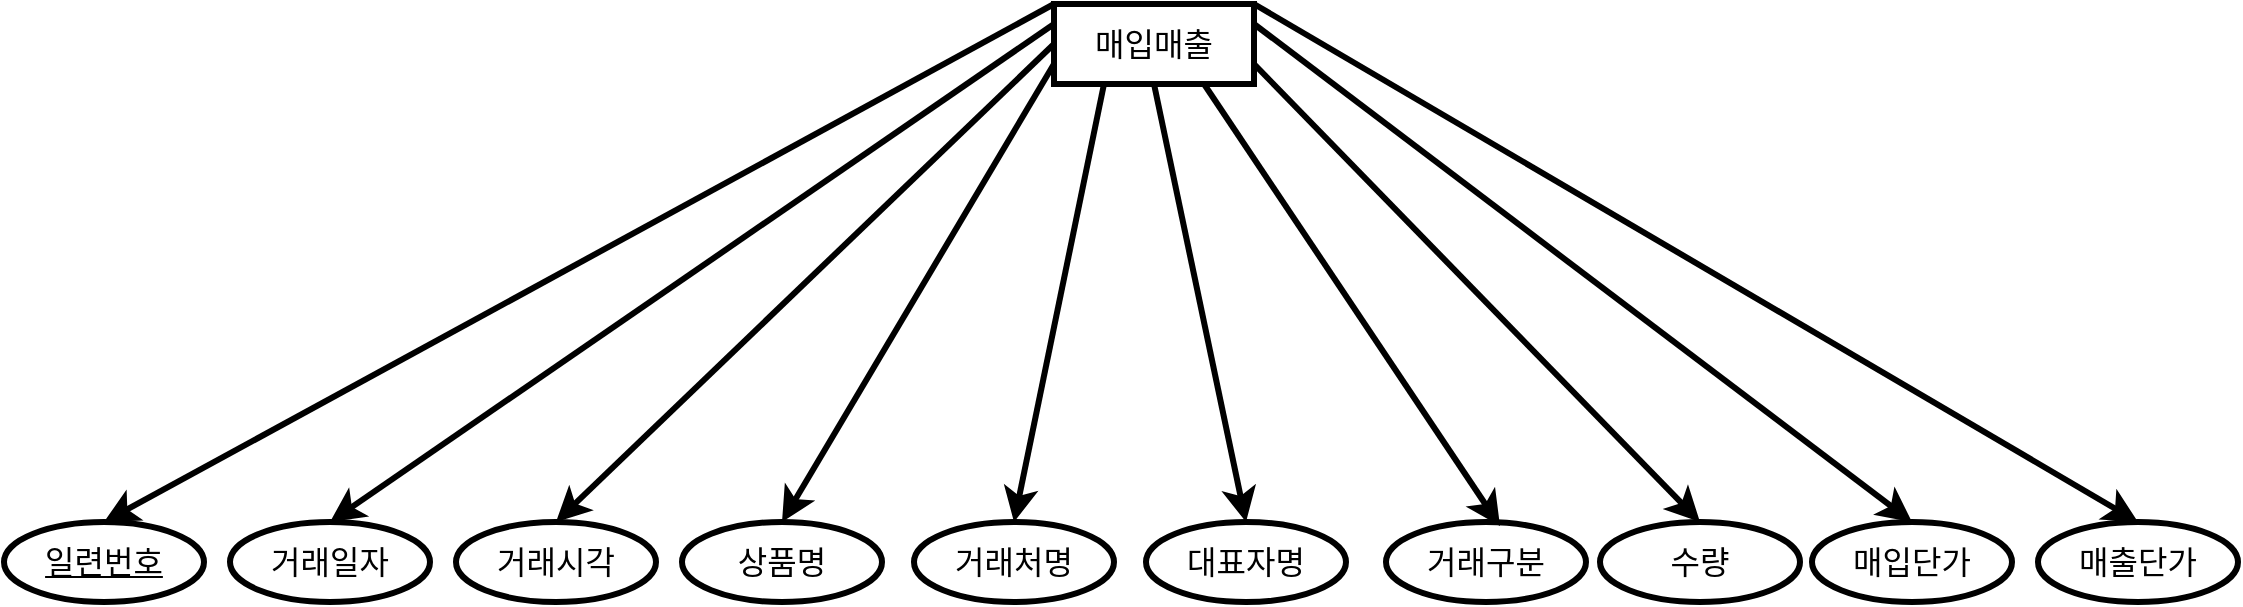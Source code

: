 <mxfile version="23.0.2" type="device">
  <diagram name="페이지-1" id="zCx_aAQpFd61OjQZ63V8">
    <mxGraphModel dx="1466" dy="1136" grid="0" gridSize="10" guides="1" tooltips="1" connect="1" arrows="1" fold="1" page="0" pageScale="1" pageWidth="827" pageHeight="1169" math="0" shadow="0">
      <root>
        <mxCell id="0" />
        <mxCell id="1" parent="0" />
        <mxCell id="chtsY7g3nfTkQcAFf8iY-30" style="edgeStyle=none;curved=1;rounded=0;orthogonalLoop=1;jettySize=auto;html=1;exitX=0;exitY=0;exitDx=0;exitDy=0;entryX=0.5;entryY=0;entryDx=0;entryDy=0;fontSize=12;startSize=8;endSize=8;strokeWidth=3;strokeColor=#000000;" parent="1" source="chtsY7g3nfTkQcAFf8iY-2" target="chtsY7g3nfTkQcAFf8iY-4" edge="1">
          <mxGeometry relative="1" as="geometry" />
        </mxCell>
        <mxCell id="chtsY7g3nfTkQcAFf8iY-31" style="edgeStyle=none;curved=1;rounded=0;orthogonalLoop=1;jettySize=auto;html=1;exitX=0;exitY=0.25;exitDx=0;exitDy=0;entryX=0.5;entryY=0;entryDx=0;entryDy=0;fontSize=12;startSize=8;endSize=8;strokeWidth=3;strokeColor=#000000;" parent="1" source="chtsY7g3nfTkQcAFf8iY-2" target="chtsY7g3nfTkQcAFf8iY-5" edge="1">
          <mxGeometry relative="1" as="geometry" />
        </mxCell>
        <mxCell id="chtsY7g3nfTkQcAFf8iY-32" style="edgeStyle=none;curved=1;rounded=0;orthogonalLoop=1;jettySize=auto;html=1;exitX=0;exitY=0.5;exitDx=0;exitDy=0;entryX=0.5;entryY=0;entryDx=0;entryDy=0;fontSize=12;startSize=8;endSize=8;strokeWidth=3;strokeColor=#000000;" parent="1" source="chtsY7g3nfTkQcAFf8iY-2" target="chtsY7g3nfTkQcAFf8iY-6" edge="1">
          <mxGeometry relative="1" as="geometry" />
        </mxCell>
        <mxCell id="chtsY7g3nfTkQcAFf8iY-33" style="edgeStyle=none;curved=1;rounded=0;orthogonalLoop=1;jettySize=auto;html=1;exitX=0;exitY=0.75;exitDx=0;exitDy=0;entryX=0.5;entryY=0;entryDx=0;entryDy=0;fontSize=12;startSize=8;endSize=8;strokeWidth=3;strokeColor=#000000;" parent="1" source="chtsY7g3nfTkQcAFf8iY-2" target="chtsY7g3nfTkQcAFf8iY-7" edge="1">
          <mxGeometry relative="1" as="geometry" />
        </mxCell>
        <mxCell id="chtsY7g3nfTkQcAFf8iY-34" style="edgeStyle=none;curved=1;rounded=0;orthogonalLoop=1;jettySize=auto;html=1;exitX=0.25;exitY=1;exitDx=0;exitDy=0;entryX=0.5;entryY=0;entryDx=0;entryDy=0;fontSize=12;startSize=8;endSize=8;strokeWidth=3;strokeColor=#000000;" parent="1" source="chtsY7g3nfTkQcAFf8iY-2" target="chtsY7g3nfTkQcAFf8iY-8" edge="1">
          <mxGeometry relative="1" as="geometry" />
        </mxCell>
        <mxCell id="chtsY7g3nfTkQcAFf8iY-35" style="edgeStyle=none;curved=1;rounded=0;orthogonalLoop=1;jettySize=auto;html=1;exitX=0.5;exitY=1;exitDx=0;exitDy=0;entryX=0.5;entryY=0;entryDx=0;entryDy=0;fontSize=12;startSize=8;endSize=8;strokeWidth=3;strokeColor=#000000;" parent="1" source="chtsY7g3nfTkQcAFf8iY-2" target="chtsY7g3nfTkQcAFf8iY-9" edge="1">
          <mxGeometry relative="1" as="geometry" />
        </mxCell>
        <mxCell id="chtsY7g3nfTkQcAFf8iY-37" style="edgeStyle=none;curved=1;rounded=0;orthogonalLoop=1;jettySize=auto;html=1;exitX=1;exitY=0.75;exitDx=0;exitDy=0;entryX=0.5;entryY=0;entryDx=0;entryDy=0;fontSize=12;startSize=8;endSize=8;strokeWidth=3;strokeColor=#000000;" parent="1" source="chtsY7g3nfTkQcAFf8iY-2" target="chtsY7g3nfTkQcAFf8iY-11" edge="1">
          <mxGeometry relative="1" as="geometry" />
        </mxCell>
        <mxCell id="chtsY7g3nfTkQcAFf8iY-38" style="edgeStyle=none;curved=1;rounded=0;orthogonalLoop=1;jettySize=auto;html=1;exitX=1;exitY=0.25;exitDx=0;exitDy=0;entryX=0.5;entryY=0;entryDx=0;entryDy=0;fontSize=12;startSize=8;endSize=8;strokeWidth=3;strokeColor=#000000;" parent="1" source="chtsY7g3nfTkQcAFf8iY-2" target="chtsY7g3nfTkQcAFf8iY-13" edge="1">
          <mxGeometry relative="1" as="geometry" />
        </mxCell>
        <mxCell id="chtsY7g3nfTkQcAFf8iY-39" style="edgeStyle=none;curved=1;rounded=0;orthogonalLoop=1;jettySize=auto;html=1;exitX=1;exitY=0;exitDx=0;exitDy=0;entryX=0.5;entryY=0;entryDx=0;entryDy=0;fontSize=12;startSize=8;endSize=8;strokeWidth=3;strokeColor=#000000;" parent="1" source="chtsY7g3nfTkQcAFf8iY-2" target="chtsY7g3nfTkQcAFf8iY-14" edge="1">
          <mxGeometry relative="1" as="geometry" />
        </mxCell>
        <mxCell id="chtsY7g3nfTkQcAFf8iY-2" value="매입매출" style="whiteSpace=wrap;html=1;align=center;fontSize=16;strokeWidth=3;strokeColor=#000000;" parent="1" vertex="1">
          <mxGeometry x="160" y="-179" width="100" height="40" as="geometry" />
        </mxCell>
        <mxCell id="chtsY7g3nfTkQcAFf8iY-4" value="일련번호" style="ellipse;whiteSpace=wrap;html=1;align=center;fontStyle=4;fontSize=16;strokeWidth=3;strokeColor=#000000;" parent="1" vertex="1">
          <mxGeometry x="-365" y="80" width="100" height="40" as="geometry" />
        </mxCell>
        <mxCell id="chtsY7g3nfTkQcAFf8iY-5" value="거래일자" style="ellipse;whiteSpace=wrap;html=1;align=center;fontSize=16;strokeWidth=3;strokeColor=#000000;" parent="1" vertex="1">
          <mxGeometry x="-252" y="80" width="100" height="40" as="geometry" />
        </mxCell>
        <mxCell id="chtsY7g3nfTkQcAFf8iY-6" value="거래시각" style="ellipse;whiteSpace=wrap;html=1;align=center;fontSize=16;strokeWidth=3;strokeColor=#000000;" parent="1" vertex="1">
          <mxGeometry x="-139" y="80" width="100" height="40" as="geometry" />
        </mxCell>
        <mxCell id="chtsY7g3nfTkQcAFf8iY-7" value="상품명" style="ellipse;whiteSpace=wrap;html=1;align=center;fontSize=16;strokeWidth=3;strokeColor=#000000;" parent="1" vertex="1">
          <mxGeometry x="-26" y="80" width="100" height="40" as="geometry" />
        </mxCell>
        <mxCell id="chtsY7g3nfTkQcAFf8iY-8" value="거래처명" style="ellipse;whiteSpace=wrap;html=1;align=center;fontSize=16;strokeWidth=3;strokeColor=#000000;" parent="1" vertex="1">
          <mxGeometry x="90" y="80" width="100" height="40" as="geometry" />
        </mxCell>
        <mxCell id="chtsY7g3nfTkQcAFf8iY-9" value="대표자명" style="ellipse;whiteSpace=wrap;html=1;align=center;fontSize=16;strokeWidth=3;strokeColor=#000000;" parent="1" vertex="1">
          <mxGeometry x="206" y="80" width="100" height="40" as="geometry" />
        </mxCell>
        <mxCell id="chtsY7g3nfTkQcAFf8iY-10" value="거래구분" style="ellipse;whiteSpace=wrap;html=1;align=center;fontSize=16;strokeWidth=3;strokeColor=#000000;" parent="1" vertex="1">
          <mxGeometry x="326" y="80" width="100" height="40" as="geometry" />
        </mxCell>
        <mxCell id="chtsY7g3nfTkQcAFf8iY-11" value="수량" style="ellipse;whiteSpace=wrap;html=1;align=center;fontSize=16;strokeWidth=3;strokeColor=#000000;" parent="1" vertex="1">
          <mxGeometry x="433" y="80" width="100" height="40" as="geometry" />
        </mxCell>
        <mxCell id="chtsY7g3nfTkQcAFf8iY-13" value="매입단가" style="ellipse;whiteSpace=wrap;html=1;align=center;fontSize=16;strokeWidth=3;strokeColor=#000000;" parent="1" vertex="1">
          <mxGeometry x="539" y="80" width="100" height="40" as="geometry" />
        </mxCell>
        <mxCell id="chtsY7g3nfTkQcAFf8iY-14" value="매출단가" style="ellipse;whiteSpace=wrap;html=1;align=center;fontSize=16;strokeWidth=3;strokeColor=#000000;" parent="1" vertex="1">
          <mxGeometry x="652" y="80" width="100" height="40" as="geometry" />
        </mxCell>
        <mxCell id="chtsY7g3nfTkQcAFf8iY-36" style="edgeStyle=none;curved=1;rounded=0;orthogonalLoop=1;jettySize=auto;html=1;exitX=0.75;exitY=1;exitDx=0;exitDy=0;entryX=0.57;entryY=0.05;entryDx=0;entryDy=0;entryPerimeter=0;fontSize=12;startSize=8;endSize=8;strokeWidth=3;strokeColor=#000000;" parent="1" source="chtsY7g3nfTkQcAFf8iY-2" target="chtsY7g3nfTkQcAFf8iY-10" edge="1">
          <mxGeometry relative="1" as="geometry" />
        </mxCell>
      </root>
    </mxGraphModel>
  </diagram>
</mxfile>

